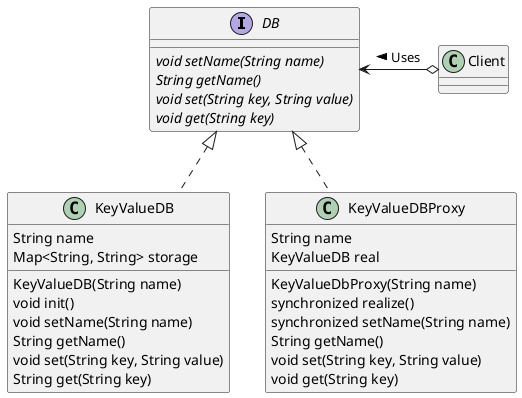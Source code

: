 @startuml

interface DB {
	{abstract} void setName(String name)
	{abstract} String getName()
	{abstract} void set(String key, String value)
	{abstract} void get(String key)
}

class KeyValueDB {
	String name
	Map<String, String> storage

	KeyValueDB(String name)
	void init()
	void setName(String name)
	String getName()
	void set(String key, String value)
	String get(String key)
}

class KeyValueDBProxy {
	String name
	KeyValueDB real

	KeyValueDbProxy(String name)
	synchronized realize()
	synchronized setName(String name)
	String getName()
	void set(String key, String value)
	void get(String key)
}

DB <|.. KeyValueDB
DB <|.. KeyValueDBProxy
DB <-right-o Client : Uses <

@enduml